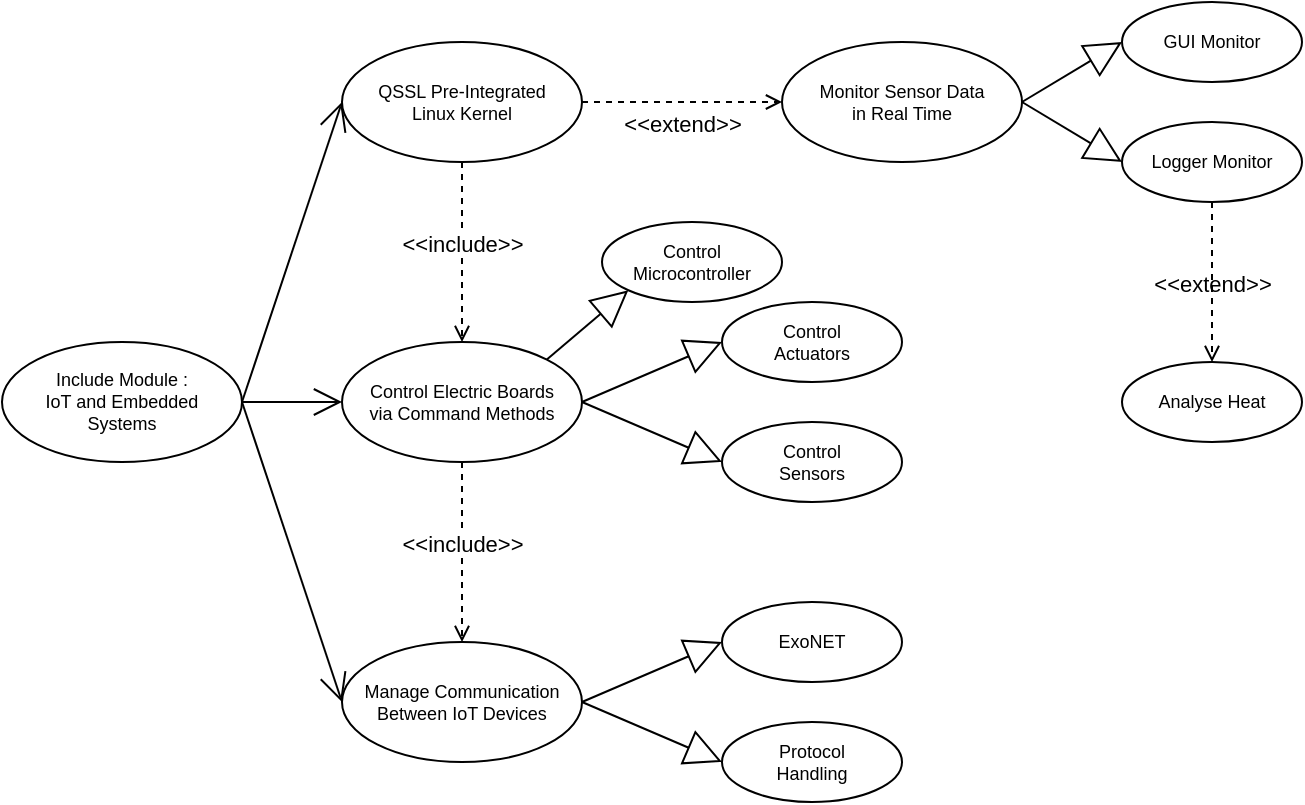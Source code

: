 <mxfile version="24.6.1" type="device">
  <diagram name="Page-1" id="JFPJkxZZSjxiJD6og031">
    <mxGraphModel dx="1122" dy="1322" grid="1" gridSize="10" guides="1" tooltips="1" connect="1" arrows="1" fold="1" page="1" pageScale="1" pageWidth="850" pageHeight="1100" math="0" shadow="0">
      <root>
        <mxCell id="0" />
        <mxCell id="1" parent="0" />
        <mxCell id="5J0PExLWSg5odvyhJzei-1" value="Include Module :&lt;div&gt;IoT and Embedded&lt;/div&gt;&lt;div&gt;Systems&lt;/div&gt;" style="ellipse;whiteSpace=wrap;html=1;fontSize=9;" vertex="1" parent="1">
          <mxGeometry x="920" y="490" width="120" height="60" as="geometry" />
        </mxCell>
        <mxCell id="5J0PExLWSg5odvyhJzei-2" value="Monitor Sensor Data&lt;div&gt;in Real Time&lt;/div&gt;" style="ellipse;whiteSpace=wrap;html=1;fontSize=9;" vertex="1" parent="1">
          <mxGeometry x="1310" y="340" width="120" height="60" as="geometry" />
        </mxCell>
        <mxCell id="5J0PExLWSg5odvyhJzei-3" value="Manage Communication&lt;div&gt;Between IoT Devices&lt;/div&gt;" style="ellipse;whiteSpace=wrap;html=1;fontSize=9;" vertex="1" parent="1">
          <mxGeometry x="1090" y="640" width="120" height="60" as="geometry" />
        </mxCell>
        <mxCell id="5J0PExLWSg5odvyhJzei-4" value="Control Electric Boards&lt;div&gt;via Command Methods&lt;/div&gt;" style="ellipse;whiteSpace=wrap;html=1;fontSize=9;" vertex="1" parent="1">
          <mxGeometry x="1090" y="490" width="120" height="60" as="geometry" />
        </mxCell>
        <mxCell id="5J0PExLWSg5odvyhJzei-5" value="Control&lt;div&gt;Microcontroller&lt;/div&gt;" style="ellipse;whiteSpace=wrap;html=1;fontSize=9;" vertex="1" parent="1">
          <mxGeometry x="1220" y="430" width="90" height="40" as="geometry" />
        </mxCell>
        <mxCell id="5J0PExLWSg5odvyhJzei-6" value="" style="endArrow=block;endSize=16;endFill=0;html=1;rounded=0;exitX=1;exitY=0;exitDx=0;exitDy=0;entryX=0;entryY=1;entryDx=0;entryDy=0;" edge="1" parent="1" source="5J0PExLWSg5odvyhJzei-4" target="5J0PExLWSg5odvyhJzei-5">
          <mxGeometry width="160" relative="1" as="geometry">
            <mxPoint x="1270" y="537.5" as="sourcePoint" />
            <mxPoint x="1310" y="502.5" as="targetPoint" />
          </mxGeometry>
        </mxCell>
        <mxCell id="5J0PExLWSg5odvyhJzei-7" value="&lt;div&gt;Control&lt;/div&gt;&lt;div&gt;Actuators&lt;/div&gt;" style="ellipse;whiteSpace=wrap;html=1;fontSize=9;" vertex="1" parent="1">
          <mxGeometry x="1280" y="470" width="90" height="40" as="geometry" />
        </mxCell>
        <mxCell id="5J0PExLWSg5odvyhJzei-8" value="Control&lt;div&gt;Sensors&lt;/div&gt;" style="ellipse;whiteSpace=wrap;html=1;fontSize=9;" vertex="1" parent="1">
          <mxGeometry x="1280" y="530" width="90" height="40" as="geometry" />
        </mxCell>
        <mxCell id="5J0PExLWSg5odvyhJzei-9" value="" style="endArrow=block;endSize=16;endFill=0;html=1;rounded=0;exitX=1;exitY=0.5;exitDx=0;exitDy=0;entryX=0;entryY=0.5;entryDx=0;entryDy=0;" edge="1" parent="1" source="5J0PExLWSg5odvyhJzei-4" target="5J0PExLWSg5odvyhJzei-7">
          <mxGeometry width="160" relative="1" as="geometry">
            <mxPoint x="1203" y="509" as="sourcePoint" />
            <mxPoint x="1243" y="474" as="targetPoint" />
          </mxGeometry>
        </mxCell>
        <mxCell id="5J0PExLWSg5odvyhJzei-10" value="" style="endArrow=block;endSize=16;endFill=0;html=1;rounded=0;entryX=0;entryY=0.5;entryDx=0;entryDy=0;" edge="1" parent="1" target="5J0PExLWSg5odvyhJzei-8">
          <mxGeometry width="160" relative="1" as="geometry">
            <mxPoint x="1210" y="520" as="sourcePoint" />
            <mxPoint x="1290" y="500" as="targetPoint" />
          </mxGeometry>
        </mxCell>
        <mxCell id="5J0PExLWSg5odvyhJzei-11" value="QSSL Pre-Integrated&lt;div&gt;Linux Kernel&lt;/div&gt;" style="ellipse;whiteSpace=wrap;html=1;fontSize=9;" vertex="1" parent="1">
          <mxGeometry x="1090" y="340" width="120" height="60" as="geometry" />
        </mxCell>
        <mxCell id="5J0PExLWSg5odvyhJzei-12" value="" style="html=1;verticalAlign=bottom;labelBackgroundColor=none;endArrow=open;endFill=0;dashed=1;rounded=0;entryX=0.5;entryY=0;entryDx=0;entryDy=0;exitX=0.5;exitY=1;exitDx=0;exitDy=0;" edge="1" parent="1" source="5J0PExLWSg5odvyhJzei-11" target="5J0PExLWSg5odvyhJzei-4">
          <mxGeometry x="0.143" width="160" relative="1" as="geometry">
            <mxPoint x="1149.74" y="400" as="sourcePoint" />
            <mxPoint x="1149.74" y="490" as="targetPoint" />
            <mxPoint as="offset" />
          </mxGeometry>
        </mxCell>
        <mxCell id="5J0PExLWSg5odvyhJzei-13" value="&amp;lt;&amp;lt;include&amp;gt;&amp;gt;" style="edgeLabel;html=1;align=center;verticalAlign=middle;resizable=0;points=[];" vertex="1" connectable="0" parent="5J0PExLWSg5odvyhJzei-12">
          <mxGeometry x="-0.192" y="-2" relative="1" as="geometry">
            <mxPoint x="2" y="4" as="offset" />
          </mxGeometry>
        </mxCell>
        <mxCell id="5J0PExLWSg5odvyhJzei-14" value="&amp;lt;&amp;lt;extend&amp;gt;&amp;gt;" style="html=1;verticalAlign=bottom;labelBackgroundColor=none;endArrow=open;endFill=0;dashed=1;rounded=0;exitX=1;exitY=0.5;exitDx=0;exitDy=0;entryX=0;entryY=0.5;entryDx=0;entryDy=0;" edge="1" parent="1" source="5J0PExLWSg5odvyhJzei-11" target="5J0PExLWSg5odvyhJzei-2">
          <mxGeometry y="-20" width="160" relative="1" as="geometry">
            <mxPoint x="1225" y="359.71" as="sourcePoint" />
            <mxPoint x="1295" y="359.71" as="targetPoint" />
            <mxPoint as="offset" />
          </mxGeometry>
        </mxCell>
        <mxCell id="5J0PExLWSg5odvyhJzei-15" value="GUI Monitor" style="ellipse;whiteSpace=wrap;html=1;fontSize=9;" vertex="1" parent="1">
          <mxGeometry x="1480" y="320" width="90" height="40" as="geometry" />
        </mxCell>
        <mxCell id="5J0PExLWSg5odvyhJzei-16" value="Logger Monitor" style="ellipse;whiteSpace=wrap;html=1;fontSize=9;" vertex="1" parent="1">
          <mxGeometry x="1480" y="380" width="90" height="40" as="geometry" />
        </mxCell>
        <mxCell id="5J0PExLWSg5odvyhJzei-17" value="" style="endArrow=block;endSize=16;endFill=0;html=1;rounded=0;exitX=1;exitY=0.5;exitDx=0;exitDy=0;entryX=0;entryY=0.5;entryDx=0;entryDy=0;" edge="1" parent="1" source="5J0PExLWSg5odvyhJzei-2" target="5J0PExLWSg5odvyhJzei-15">
          <mxGeometry width="160" relative="1" as="geometry">
            <mxPoint x="1430" y="370" as="sourcePoint" />
            <mxPoint x="1480" y="340" as="targetPoint" />
          </mxGeometry>
        </mxCell>
        <mxCell id="5J0PExLWSg5odvyhJzei-18" value="" style="endArrow=block;endSize=16;endFill=0;html=1;rounded=0;exitX=1;exitY=0.5;exitDx=0;exitDy=0;entryX=0;entryY=0.5;entryDx=0;entryDy=0;" edge="1" parent="1" source="5J0PExLWSg5odvyhJzei-2" target="5J0PExLWSg5odvyhJzei-16">
          <mxGeometry width="160" relative="1" as="geometry">
            <mxPoint x="1435" y="370" as="sourcePoint" />
            <mxPoint x="1485" y="400" as="targetPoint" />
          </mxGeometry>
        </mxCell>
        <mxCell id="5J0PExLWSg5odvyhJzei-19" value="Analyse Heat" style="ellipse;whiteSpace=wrap;html=1;fontSize=9;" vertex="1" parent="1">
          <mxGeometry x="1480" y="500" width="90" height="40" as="geometry" />
        </mxCell>
        <mxCell id="5J0PExLWSg5odvyhJzei-20" value="&amp;lt;&amp;lt;extend&amp;gt;&amp;gt;" style="html=1;verticalAlign=bottom;labelBackgroundColor=none;endArrow=open;endFill=0;dashed=1;rounded=0;exitX=0.5;exitY=1;exitDx=0;exitDy=0;entryX=0.5;entryY=0;entryDx=0;entryDy=0;" edge="1" parent="1" source="5J0PExLWSg5odvyhJzei-16" target="5J0PExLWSg5odvyhJzei-19">
          <mxGeometry x="0.25" width="160" relative="1" as="geometry">
            <mxPoint x="1450" y="514" as="sourcePoint" />
            <mxPoint x="1526" y="534" as="targetPoint" />
            <mxPoint as="offset" />
          </mxGeometry>
        </mxCell>
        <mxCell id="5J0PExLWSg5odvyhJzei-21" value="" style="html=1;verticalAlign=bottom;labelBackgroundColor=none;endArrow=open;endFill=0;dashed=1;rounded=0;entryX=0.5;entryY=0;entryDx=0;entryDy=0;exitX=0.5;exitY=1;exitDx=0;exitDy=0;" edge="1" parent="1" source="5J0PExLWSg5odvyhJzei-4" target="5J0PExLWSg5odvyhJzei-3">
          <mxGeometry x="0.143" width="160" relative="1" as="geometry">
            <mxPoint x="1149.74" y="550" as="sourcePoint" />
            <mxPoint x="1149.74" y="640" as="targetPoint" />
            <mxPoint as="offset" />
          </mxGeometry>
        </mxCell>
        <mxCell id="5J0PExLWSg5odvyhJzei-22" value="&amp;lt;&amp;lt;include&amp;gt;&amp;gt;" style="edgeLabel;html=1;align=center;verticalAlign=middle;resizable=0;points=[];" vertex="1" connectable="0" parent="5J0PExLWSg5odvyhJzei-21">
          <mxGeometry x="-0.192" y="-2" relative="1" as="geometry">
            <mxPoint x="2" y="4" as="offset" />
          </mxGeometry>
        </mxCell>
        <mxCell id="5J0PExLWSg5odvyhJzei-23" value="ExoNET" style="ellipse;whiteSpace=wrap;html=1;fontSize=9;" vertex="1" parent="1">
          <mxGeometry x="1280" y="620" width="90" height="40" as="geometry" />
        </mxCell>
        <mxCell id="5J0PExLWSg5odvyhJzei-24" value="Protocol&lt;div&gt;Handling&lt;/div&gt;" style="ellipse;whiteSpace=wrap;html=1;fontSize=9;" vertex="1" parent="1">
          <mxGeometry x="1280" y="680" width="90" height="40" as="geometry" />
        </mxCell>
        <mxCell id="5J0PExLWSg5odvyhJzei-25" value="" style="endArrow=block;endSize=16;endFill=0;html=1;rounded=0;exitX=1;exitY=0.5;exitDx=0;exitDy=0;entryX=0;entryY=0.5;entryDx=0;entryDy=0;" edge="1" parent="1" source="5J0PExLWSg5odvyhJzei-3" target="5J0PExLWSg5odvyhJzei-23">
          <mxGeometry width="160" relative="1" as="geometry">
            <mxPoint x="1210" y="670" as="sourcePoint" />
            <mxPoint x="1243" y="624" as="targetPoint" />
          </mxGeometry>
        </mxCell>
        <mxCell id="5J0PExLWSg5odvyhJzei-26" value="" style="endArrow=block;endSize=16;endFill=0;html=1;rounded=0;entryX=0;entryY=0.5;entryDx=0;entryDy=0;exitX=1;exitY=0.5;exitDx=0;exitDy=0;" edge="1" parent="1" source="5J0PExLWSg5odvyhJzei-3" target="5J0PExLWSg5odvyhJzei-24">
          <mxGeometry width="160" relative="1" as="geometry">
            <mxPoint x="1210" y="670" as="sourcePoint" />
            <mxPoint x="1290" y="650" as="targetPoint" />
          </mxGeometry>
        </mxCell>
        <mxCell id="5J0PExLWSg5odvyhJzei-27" value="" style="endArrow=open;endFill=1;endSize=12;html=1;rounded=0;exitX=1;exitY=0.5;exitDx=0;exitDy=0;entryX=0;entryY=0.5;entryDx=0;entryDy=0;" edge="1" parent="1" source="5J0PExLWSg5odvyhJzei-1" target="5J0PExLWSg5odvyhJzei-4">
          <mxGeometry width="160" relative="1" as="geometry">
            <mxPoint x="1040" y="519.76" as="sourcePoint" />
            <mxPoint x="1080" y="490" as="targetPoint" />
          </mxGeometry>
        </mxCell>
        <mxCell id="5J0PExLWSg5odvyhJzei-28" value="" style="endArrow=open;endFill=1;endSize=12;html=1;rounded=0;entryX=0;entryY=0.5;entryDx=0;entryDy=0;exitX=1;exitY=0.5;exitDx=0;exitDy=0;" edge="1" parent="1" source="5J0PExLWSg5odvyhJzei-1" target="5J0PExLWSg5odvyhJzei-11">
          <mxGeometry width="160" relative="1" as="geometry">
            <mxPoint x="1050" y="530" as="sourcePoint" />
            <mxPoint x="1100" y="530" as="targetPoint" />
          </mxGeometry>
        </mxCell>
        <mxCell id="5J0PExLWSg5odvyhJzei-29" value="" style="endArrow=open;endFill=1;endSize=12;html=1;rounded=0;entryX=0;entryY=0.5;entryDx=0;entryDy=0;exitX=1;exitY=0.5;exitDx=0;exitDy=0;" edge="1" parent="1" source="5J0PExLWSg5odvyhJzei-1" target="5J0PExLWSg5odvyhJzei-3">
          <mxGeometry width="160" relative="1" as="geometry">
            <mxPoint x="1050" y="530" as="sourcePoint" />
            <mxPoint x="1100" y="380" as="targetPoint" />
          </mxGeometry>
        </mxCell>
      </root>
    </mxGraphModel>
  </diagram>
</mxfile>
